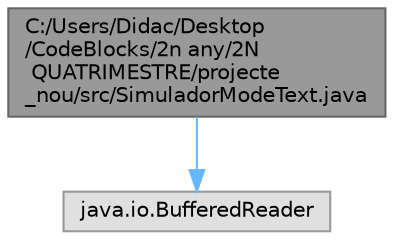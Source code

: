 digraph "C:/Users/Didac/Desktop/CodeBlocks/2n any/2N QUATRIMESTRE/projecte_nou/src/SimuladorModeText.java"
{
 // LATEX_PDF_SIZE
  bgcolor="transparent";
  edge [fontname=Helvetica,fontsize=10,labelfontname=Helvetica,labelfontsize=10];
  node [fontname=Helvetica,fontsize=10,shape=box,height=0.2,width=0.4];
  Node1 [id="Node000001",label="C:/Users/Didac/Desktop\l/CodeBlocks/2n any/2N\l QUATRIMESTRE/projecte\l_nou/src/SimuladorModeText.java",height=0.2,width=0.4,color="gray40", fillcolor="grey60", style="filled", fontcolor="black",tooltip="Programa principal on agafarem la informació del fitxer d'entrada i farem la simulació de la xarxa."];
  Node1 -> Node2 [id="edge1_Node000001_Node000002",color="steelblue1",style="solid",tooltip=" "];
  Node2 [id="Node000002",label="java.io.BufferedReader",height=0.2,width=0.4,color="grey60", fillcolor="#E0E0E0", style="filled",tooltip=" "];
}
